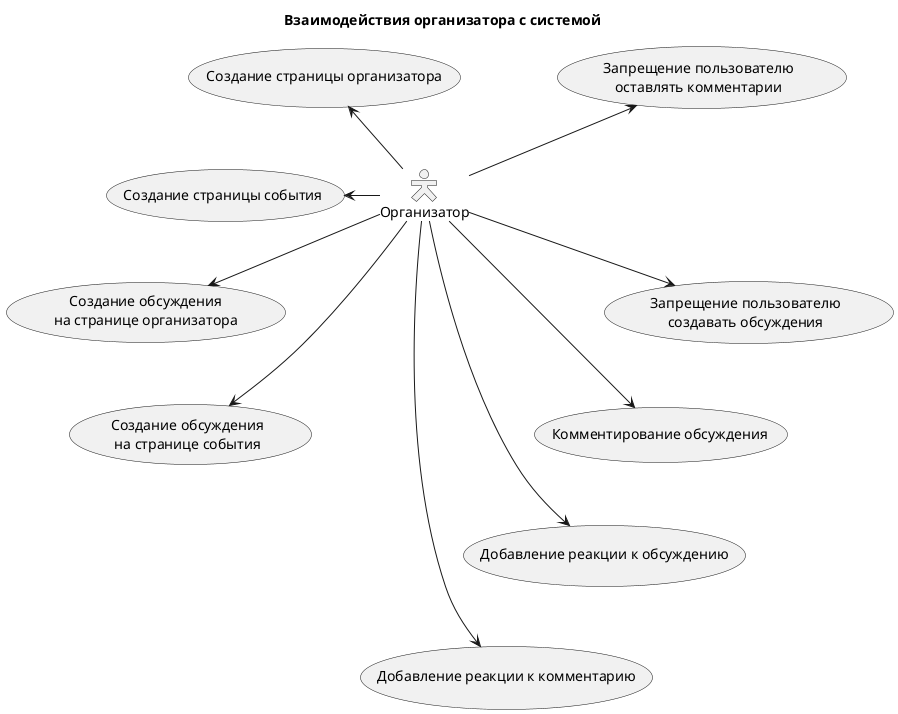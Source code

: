 @startuml

title "Взаимодействия организатора с системой"

skinparam actorStyle hollow
:Организатор: as organizer
top to bottom direction

usecase "Создание страницы организатора" as create_organizer_page
usecase "Создание обсуждения\nна странице организатора" as create_organizer_topic
usecase "Создание страницы события" as create_game_page
usecase "Создание обсуждения\nна странице события" as create_game_topic
usecase "Запрещение пользователю\nоставлять комментарии" as ban_comments
usecase "Запрещение пользователю\nсоздавать обсуждения" as ban_topics
usecase "Комментирование обсуждения" as comment_topic
usecase "Добавление реакции к обсуждению" as react_topic
usecase "Добавление реакции к комментарию" as react_comment

create_organizer_page -[hidden]-> create_game_page
create_game_page -[hidden]-> create_organizer_topic
create_organizer_topic -[hidden]-> create_game_topic

ban_comments -[hidden]-> ban_topics
ban_topics -[hidden]-> comment_topic
comment_topic -[hidden]-> react_topic
react_topic -[hidden]-> react_comment

organizer -up-> create_organizer_page
organizer --> create_organizer_topic
organizer -left-> create_game_page
organizer --> create_game_topic
organizer -up-> ban_comments
organizer --> ban_topics
organizer -right-> comment_topic
organizer --> react_topic
organizer --> react_comment

@enduml

